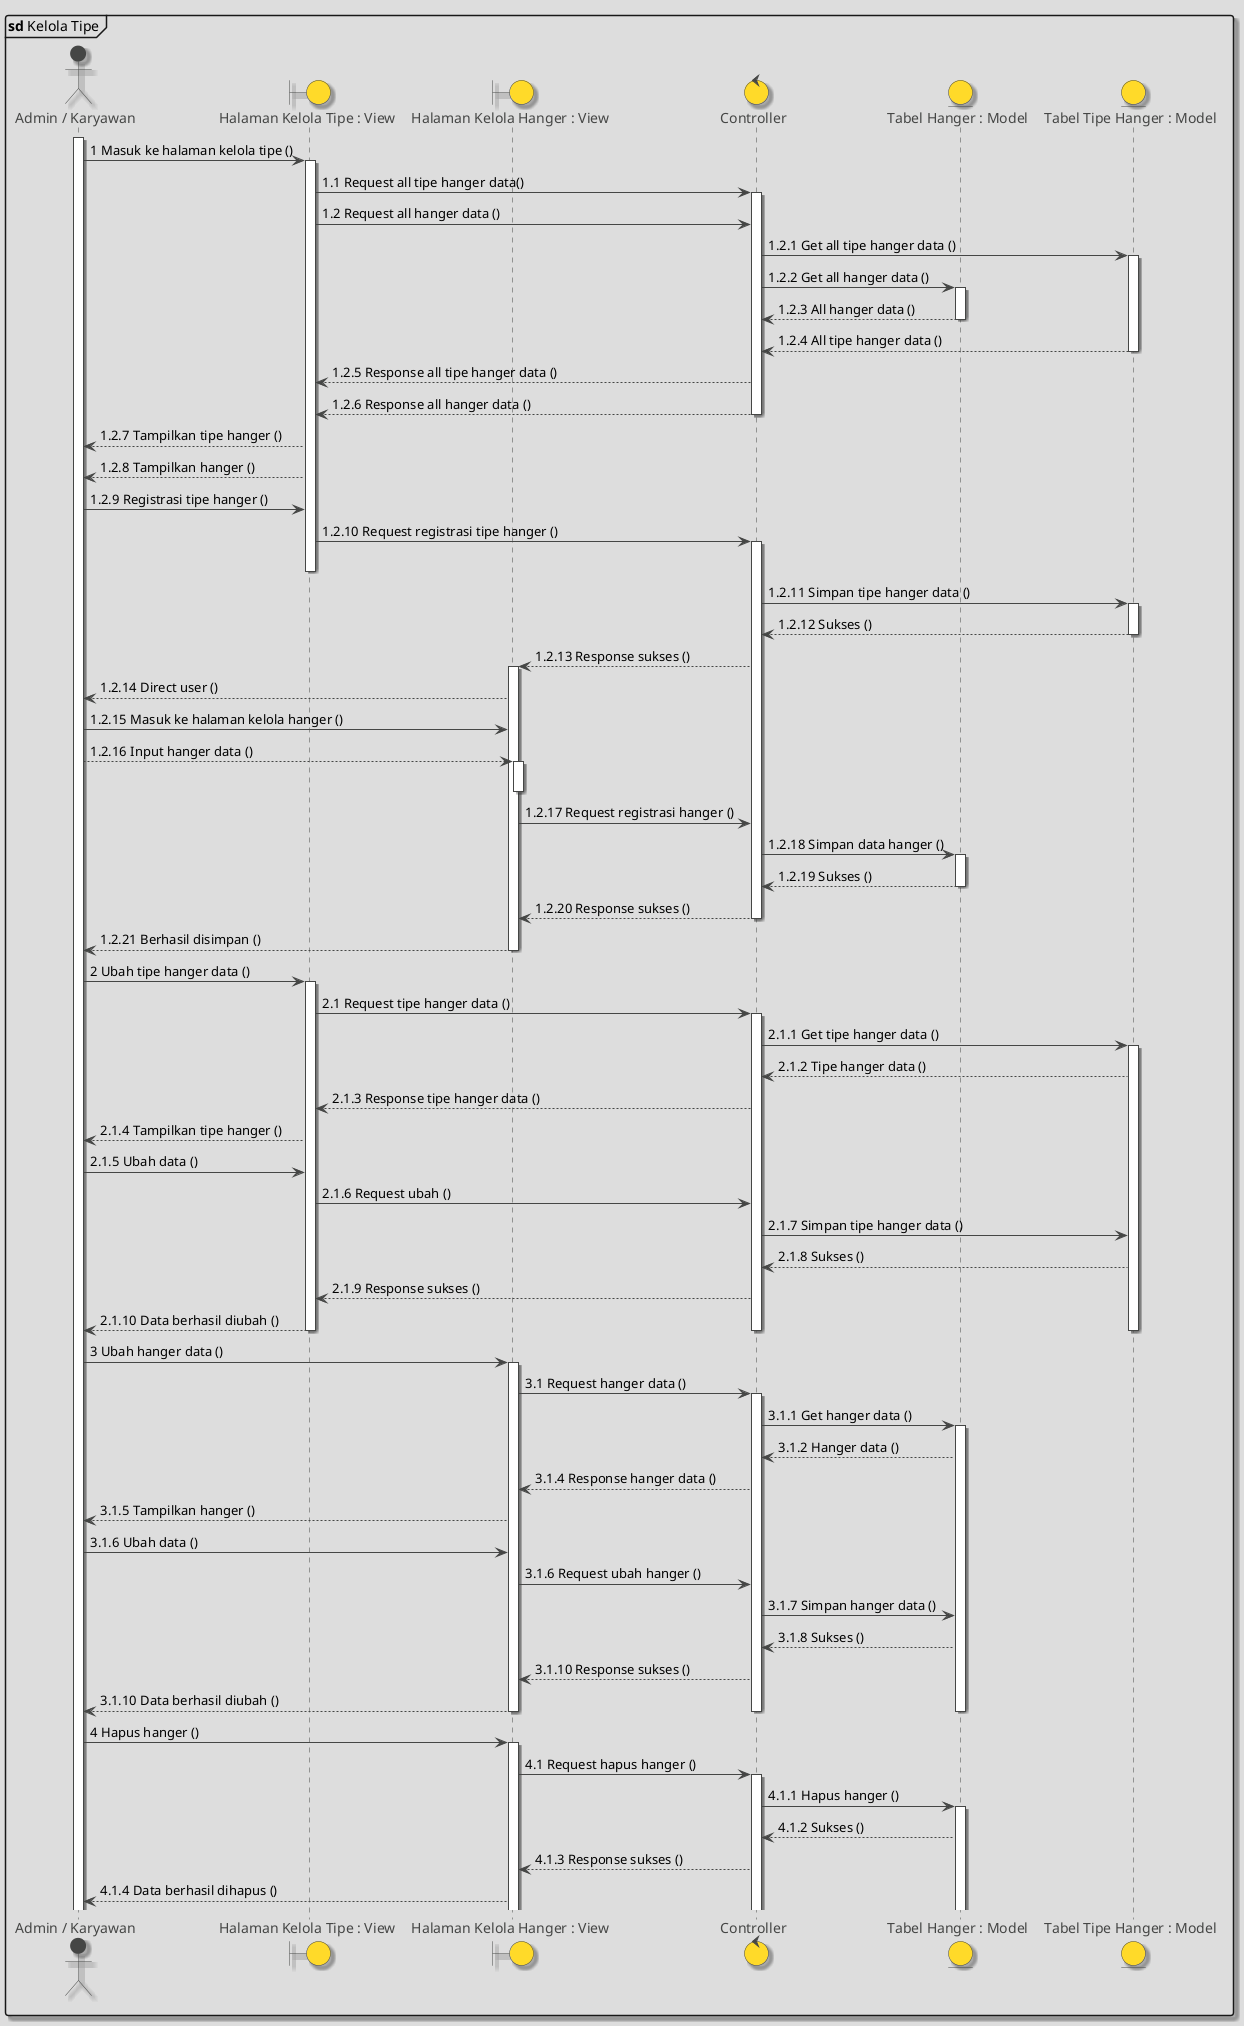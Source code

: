 @startuml

!theme toy
skinparam shadowing true
mainframe **sd** Kelola Tipe

actor "Admin / Karyawan" as user
boundary "Halaman Kelola Tipe : View" as kelolaTipe
boundary "Halaman Ubah Tipe : View" as kelolaTipe
boundary "Halaman Kelola Hanger : View" as kelolaHanger
control Controller as controller
entity "Tabel Hanger : Model" as tabelHanger
entity "Tabel Tipe Hanger : Model" as tabelTipe

activate user
user -> kelolaTipe ++ : 1 Masuk ke halaman kelola tipe ()
kelolaTipe -> controller ++ : 1.1 Request all tipe hanger data()
kelolaTipe -> controller  : 1.2 Request all hanger data ()
controller -> tabelTipe ++ : 1.2.1 Get all tipe hanger data ()
controller -> tabelHanger ++ : 1.2.2 Get all hanger data ()

return 1.2.3 All hanger data ()
return 1.2.4 All tipe hanger data ()
controller --> kelolaTipe : 1.2.5 Response all tipe hanger data ()
controller --> kelolaTipe : 1.2.6 Response all hanger data ()
deactivate controller
kelolaTipe --> user : 1.2.7 Tampilkan tipe hanger ()
kelolaTipe --> user : 1.2.8 Tampilkan hanger ()


user -> kelolaTipe : 1.2.9 Registrasi tipe hanger ()
kelolaTipe -> controller ++ : 1.2.10 Request registrasi tipe hanger ()
deactivate kelolaTipe
controller -> tabelTipe ++ : 1.2.11 Simpan tipe hanger data ()
tabelTipe --> controller : 1.2.12 Sukses ()
deactivate tabelTipe
controller --> kelolaHanger ++ : 1.2.13 Response sukses ()
kelolaHanger --> user : 1.2.14 Direct user ()
user -> kelolaHanger : 1.2.15 Masuk ke halaman kelola hanger ()
user --> kelolaHanger ++ : 1.2.16 Input hanger data ()
deactivate kelolaHanger
kelolaHanger -> controller : 1.2.17 Request registrasi hanger ()
controller -> tabelHanger ++ : 1.2.18 Simpan data hanger ()
tabelHanger --> controller : 1.2.19 Sukses ()
deactivate tabelHanger
controller --> kelolaHanger : 1.2.20 Response sukses ()
deactivate controller
kelolaHanger --> user : 1.2.21 Berhasil disimpan ()
deactivate kelolaHanger

user -> kelolaTipe ++ : 2 Ubah tipe hanger data ()
kelolaTipe -> controller ++ : 2.1 Request tipe hanger data ()
controller -> tabelTipe ++ : 2.1.1 Get tipe hanger data ()
tabelTipe --> controller : 2.1.2 Tipe hanger data ()
controller --> kelolaTipe : 2.1.3 Response tipe hanger data ()
kelolaTipe --> user : 2.1.4 Tampilkan tipe hanger ()
user -> kelolaTipe : 2.1.5 Ubah data ()
kelolaTipe -> controller : 2.1.6 Request ubah ()
controller -> tabelTipe  : 2.1.7 Simpan tipe hanger data ()
tabelTipe --> controller : 2.1.8 Sukses ()
controller --> kelolaTipe : 2.1.9 Response sukses ()
kelolaTipe --> user : 2.1.10 Data berhasil diubah ()
deactivate kelolaTipe
deactivate controller
deactivate tabelTipe

user -> kelolaHanger ++ : 3 Ubah hanger data ()
kelolaHanger -> controller ++ : 3.1 Request hanger data ()
controller -> tabelHanger ++ : 3.1.1 Get hanger data ()
tabelHanger --> controller : 3.1.2 Hanger data ()
controller --> kelolaHanger : 3.1.4 Response hanger data ()
kelolaHanger --> user : 3.1.5 Tampilkan hanger ()
user -> kelolaHanger : 3.1.6 Ubah data ()
kelolaHanger -> controller : 3.1.6 Request ubah hanger ()
controller -> tabelHanger : 3.1.7 Simpan hanger data ()
tabelHanger --> controller : 3.1.8 Sukses ()
controller --> kelolaHanger : 3.1.10 Response sukses ()
kelolaHanger --> user : 3.1.10 Data berhasil diubah ()
deactivate kelolaHanger
deactivate controller
deactivate tabelHanger

user -> kelolaHanger ++ : 4 Hapus hanger ()
kelolaHanger -> controller ++ : 4.1 Request hapus hanger ()
controller -> tabelHanger ++ : 4.1.1 Hapus hanger ()
tabelHanger --> controller : 4.1.2 Sukses ()
controller --> kelolaHanger : 4.1.3 Response sukses ()
kelolaHanger --> user : 4.1.4 Data berhasil dihapus ()

@enduml
